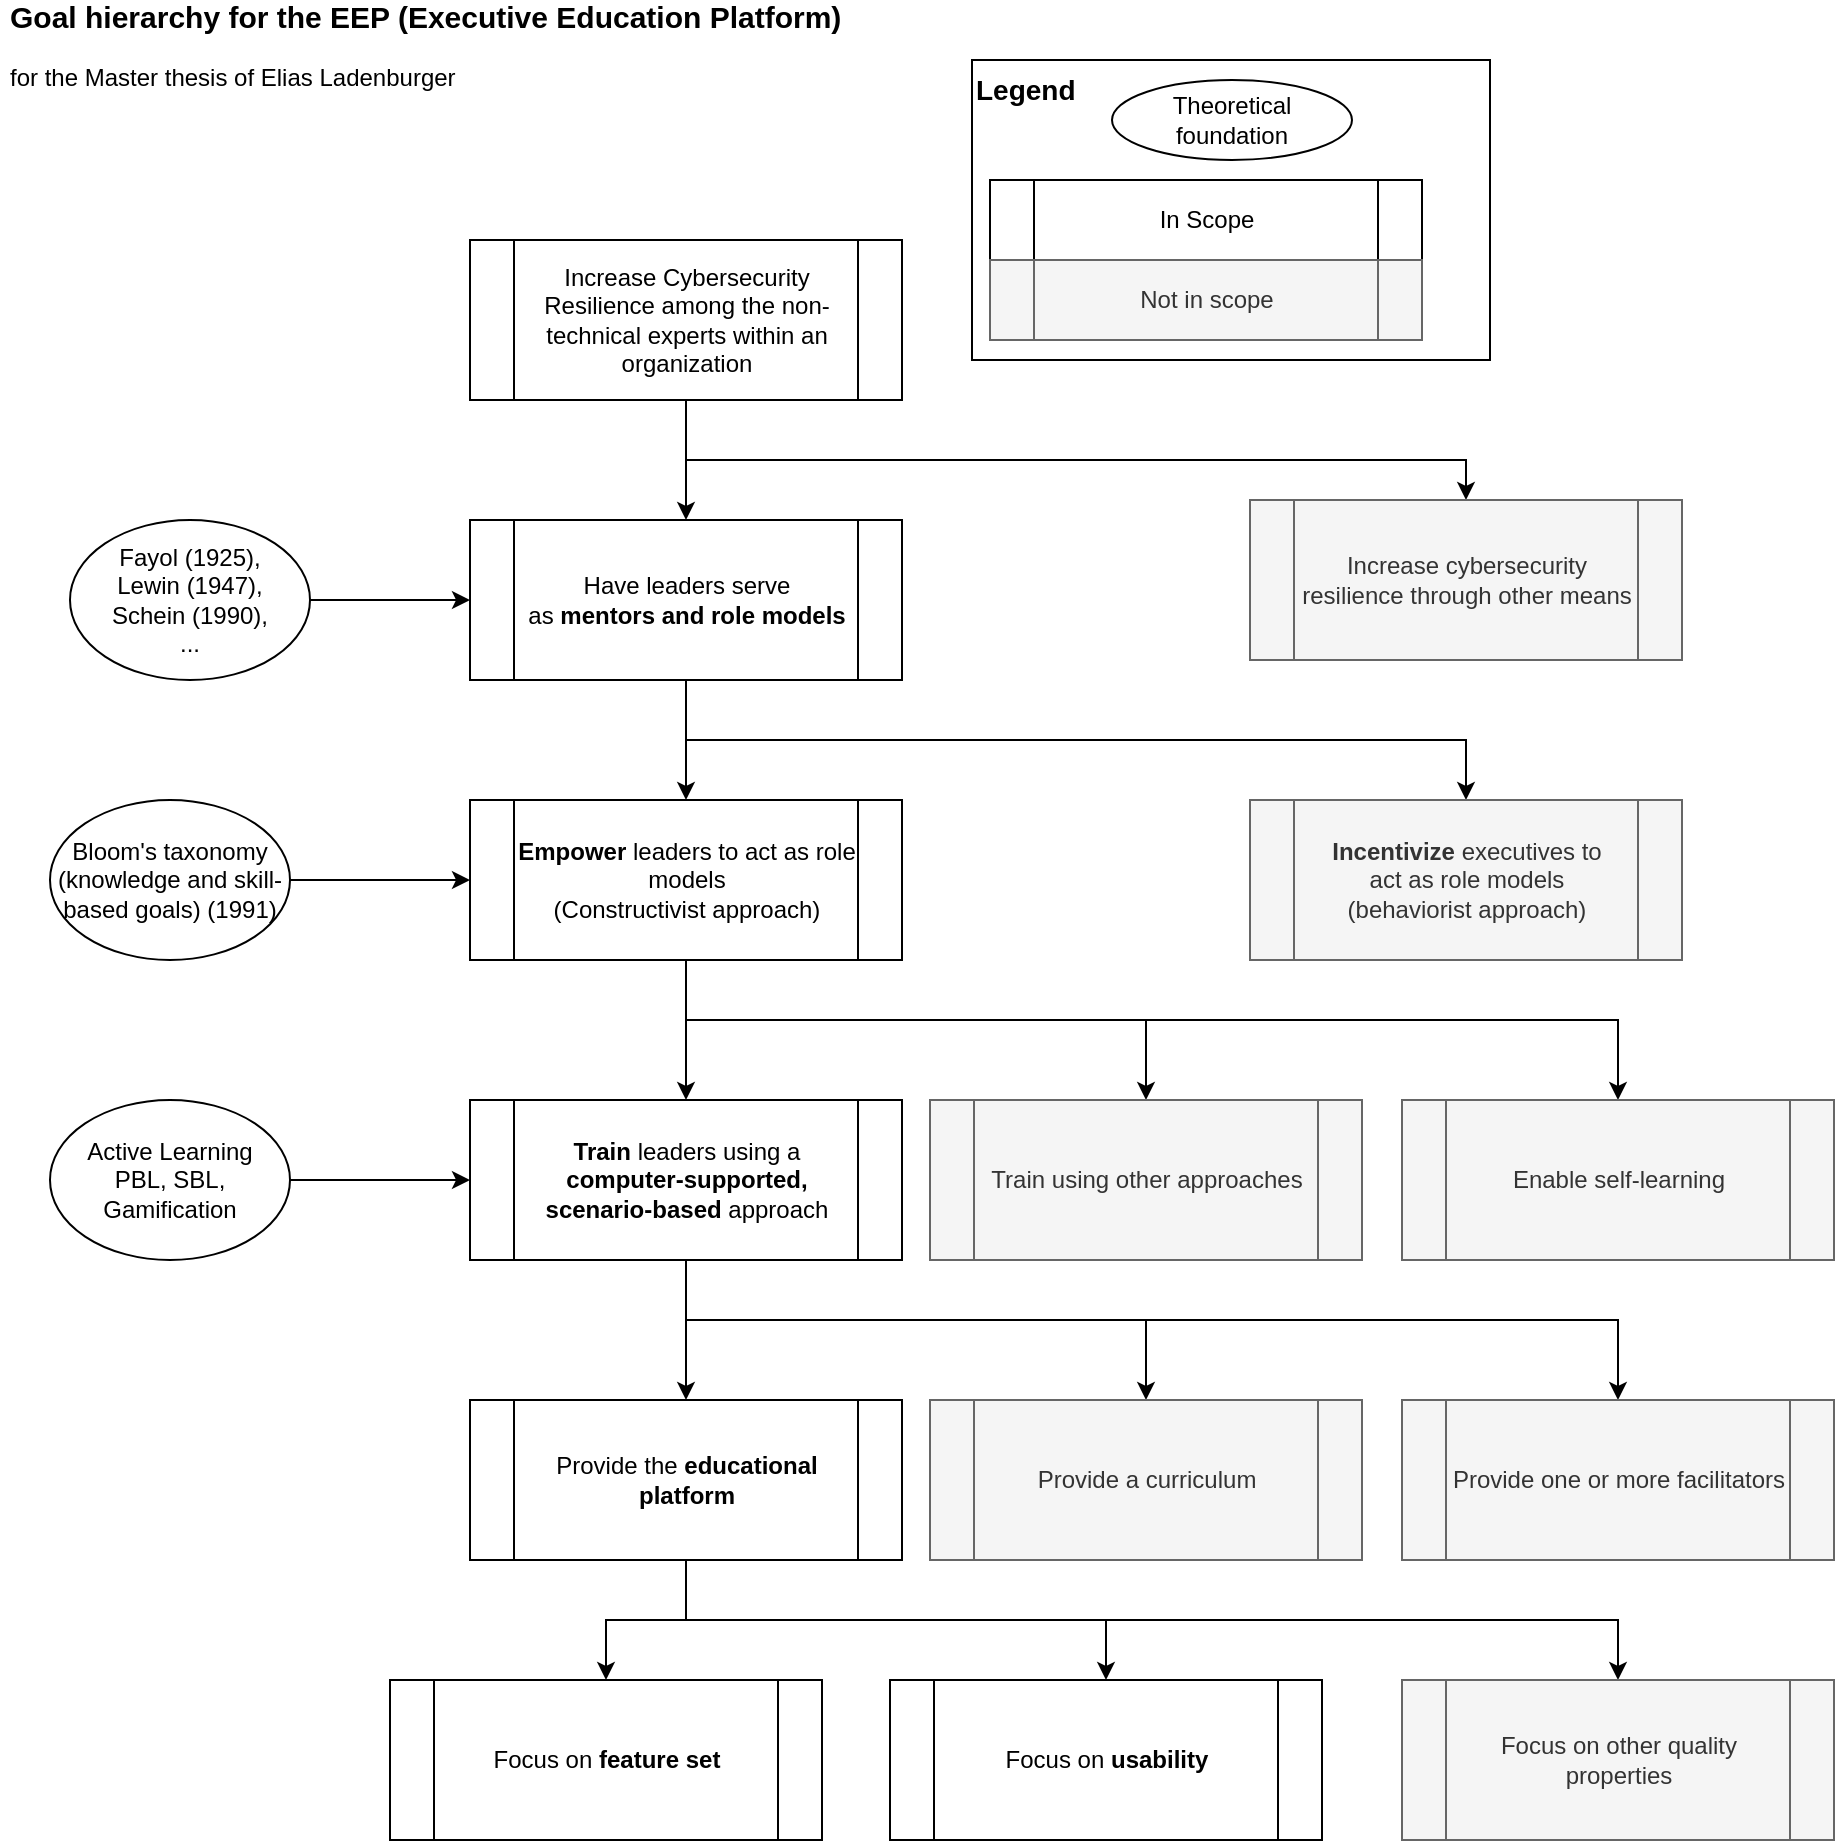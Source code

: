 <mxfile version="14.4.3" type="device"><diagram id="prtHgNgQTEPvFCAcTncT" name="Page-1"><mxGraphModel dx="1221" dy="691" grid="1" gridSize="10" guides="1" tooltips="1" connect="1" arrows="1" fold="1" page="1" pageScale="1" pageWidth="827" pageHeight="1169" math="0" shadow="0"><root><mxCell id="0"/><mxCell id="1" parent="0"/><mxCell id="VvCy3HrPZXNjmE30q2jB-53" value="&lt;div style=&quot;font-size: 14px&quot; align=&quot;left&quot;&gt;&lt;font style=&quot;font-size: 14px&quot;&gt;&lt;b&gt;Legend&lt;/b&gt;&lt;/font&gt;&lt;/div&gt;" style="rounded=0;whiteSpace=wrap;html=1;fillColor=none;align=left;verticalAlign=top;" vertex="1" parent="1"><mxGeometry x="521" y="40" width="259" height="150" as="geometry"/></mxCell><mxCell id="VvCy3HrPZXNjmE30q2jB-51" style="edgeStyle=orthogonalEdgeStyle;rounded=0;orthogonalLoop=1;jettySize=auto;html=1;entryX=0.5;entryY=0;entryDx=0;entryDy=0;" edge="1" parent="1" source="VvCy3HrPZXNjmE30q2jB-3" target="VvCy3HrPZXNjmE30q2jB-5"><mxGeometry relative="1" as="geometry"><Array as="points"><mxPoint x="378" y="240"/><mxPoint x="768" y="240"/></Array></mxGeometry></mxCell><mxCell id="VvCy3HrPZXNjmE30q2jB-52" style="edgeStyle=orthogonalEdgeStyle;rounded=0;orthogonalLoop=1;jettySize=auto;html=1;entryX=0.5;entryY=0;entryDx=0;entryDy=0;" edge="1" parent="1" source="VvCy3HrPZXNjmE30q2jB-3" target="VvCy3HrPZXNjmE30q2jB-4"><mxGeometry relative="1" as="geometry"/></mxCell><mxCell id="VvCy3HrPZXNjmE30q2jB-3" value="Increase Cybersecurity Resilience among the non-technical experts within an organization" style="shape=process;whiteSpace=wrap;html=1;backgroundOutline=1;" vertex="1" parent="1"><mxGeometry x="270" y="130" width="216" height="80" as="geometry"/></mxCell><mxCell id="VvCy3HrPZXNjmE30q2jB-12" style="edgeStyle=orthogonalEdgeStyle;rounded=0;orthogonalLoop=1;jettySize=auto;html=1;" edge="1" parent="1" source="VvCy3HrPZXNjmE30q2jB-4" target="VvCy3HrPZXNjmE30q2jB-10"><mxGeometry relative="1" as="geometry"/></mxCell><mxCell id="VvCy3HrPZXNjmE30q2jB-13" style="edgeStyle=orthogonalEdgeStyle;rounded=0;orthogonalLoop=1;jettySize=auto;html=1;" edge="1" parent="1" source="VvCy3HrPZXNjmE30q2jB-4" target="VvCy3HrPZXNjmE30q2jB-11"><mxGeometry relative="1" as="geometry"><Array as="points"><mxPoint x="378" y="380"/><mxPoint x="768" y="380"/></Array></mxGeometry></mxCell><mxCell id="VvCy3HrPZXNjmE30q2jB-4" value="Have leaders serve &lt;br&gt;as &lt;b&gt;mentors and role models&lt;/b&gt;" style="shape=process;whiteSpace=wrap;html=1;backgroundOutline=1;" vertex="1" parent="1"><mxGeometry x="270" y="270" width="216" height="80" as="geometry"/></mxCell><mxCell id="VvCy3HrPZXNjmE30q2jB-5" value="Increase cybersecurity resilience through other means" style="shape=process;whiteSpace=wrap;html=1;backgroundOutline=1;fillColor=#f5f5f5;strokeColor=#666666;fontColor=#333333;" vertex="1" parent="1"><mxGeometry x="660" y="260" width="216" height="80" as="geometry"/></mxCell><mxCell id="VvCy3HrPZXNjmE30q2jB-8" value="In Scope" style="shape=process;whiteSpace=wrap;html=1;backgroundOutline=1;" vertex="1" parent="1"><mxGeometry x="530" y="100" width="216" height="40" as="geometry"/></mxCell><mxCell id="VvCy3HrPZXNjmE30q2jB-9" value="Not in scope" style="shape=process;whiteSpace=wrap;html=1;backgroundOutline=1;fillColor=#f5f5f5;strokeColor=#666666;fontColor=#333333;" vertex="1" parent="1"><mxGeometry x="530" y="140" width="216" height="40" as="geometry"/></mxCell><mxCell id="VvCy3HrPZXNjmE30q2jB-39" style="edgeStyle=orthogonalEdgeStyle;rounded=0;orthogonalLoop=1;jettySize=auto;html=1;entryX=0.5;entryY=0;entryDx=0;entryDy=0;" edge="1" parent="1" source="VvCy3HrPZXNjmE30q2jB-10" target="VvCy3HrPZXNjmE30q2jB-38"><mxGeometry relative="1" as="geometry"><Array as="points"><mxPoint x="378" y="520"/><mxPoint x="844" y="520"/></Array></mxGeometry></mxCell><mxCell id="VvCy3HrPZXNjmE30q2jB-40" style="edgeStyle=orthogonalEdgeStyle;rounded=0;orthogonalLoop=1;jettySize=auto;html=1;entryX=0.5;entryY=0;entryDx=0;entryDy=0;" edge="1" parent="1" source="VvCy3HrPZXNjmE30q2jB-10" target="VvCy3HrPZXNjmE30q2jB-37"><mxGeometry relative="1" as="geometry"/></mxCell><mxCell id="VvCy3HrPZXNjmE30q2jB-43" style="edgeStyle=orthogonalEdgeStyle;rounded=0;orthogonalLoop=1;jettySize=auto;html=1;entryX=0.5;entryY=0;entryDx=0;entryDy=0;" edge="1" parent="1" source="VvCy3HrPZXNjmE30q2jB-10" target="VvCy3HrPZXNjmE30q2jB-42"><mxGeometry relative="1" as="geometry"><Array as="points"><mxPoint x="378" y="520"/><mxPoint x="608" y="520"/></Array></mxGeometry></mxCell><mxCell id="VvCy3HrPZXNjmE30q2jB-10" value="&lt;b&gt;Empower&lt;/b&gt; leaders to act as role models&lt;br&gt;(Constructivist approach)" style="shape=process;whiteSpace=wrap;html=1;backgroundOutline=1;" vertex="1" parent="1"><mxGeometry x="270" y="410" width="216" height="80" as="geometry"/></mxCell><mxCell id="VvCy3HrPZXNjmE30q2jB-11" value="&lt;b&gt;Incentivize &lt;/b&gt;executives to &lt;br&gt;act as role models &lt;br&gt;(behaviorist approach)" style="shape=process;whiteSpace=wrap;html=1;backgroundOutline=1;fillColor=#f5f5f5;strokeColor=#666666;fontColor=#333333;" vertex="1" parent="1"><mxGeometry x="660" y="410" width="216" height="80" as="geometry"/></mxCell><mxCell id="VvCy3HrPZXNjmE30q2jB-31" style="edgeStyle=orthogonalEdgeStyle;rounded=0;orthogonalLoop=1;jettySize=auto;html=1;" edge="1" parent="1" source="VvCy3HrPZXNjmE30q2jB-30" target="VvCy3HrPZXNjmE30q2jB-10"><mxGeometry relative="1" as="geometry"/></mxCell><mxCell id="VvCy3HrPZXNjmE30q2jB-30" value="Bloom's taxonomy (knowledge and skill-based goals) (1991)" style="ellipse;whiteSpace=wrap;html=1;" vertex="1" parent="1"><mxGeometry x="60" y="410" width="120" height="80" as="geometry"/></mxCell><mxCell id="VvCy3HrPZXNjmE30q2jB-32" value="Theoretical foundation" style="ellipse;whiteSpace=wrap;html=1;" vertex="1" parent="1"><mxGeometry x="591" y="50" width="120" height="40" as="geometry"/></mxCell><mxCell id="VvCy3HrPZXNjmE30q2jB-34" style="edgeStyle=orthogonalEdgeStyle;rounded=0;orthogonalLoop=1;jettySize=auto;html=1;" edge="1" parent="1" source="VvCy3HrPZXNjmE30q2jB-33" target="VvCy3HrPZXNjmE30q2jB-4"><mxGeometry relative="1" as="geometry"/></mxCell><mxCell id="VvCy3HrPZXNjmE30q2jB-33" value="&lt;div&gt;Fayol (1925),&lt;br&gt;&lt;/div&gt;&lt;div&gt;Lewin (1947),&lt;/div&gt;&lt;div&gt;Schein (1990),&lt;/div&gt;&lt;div&gt;...&lt;br&gt;&lt;/div&gt;" style="ellipse;whiteSpace=wrap;html=1;" vertex="1" parent="1"><mxGeometry x="70" y="270" width="120" height="80" as="geometry"/></mxCell><mxCell id="VvCy3HrPZXNjmE30q2jB-46" style="edgeStyle=orthogonalEdgeStyle;rounded=0;orthogonalLoop=1;jettySize=auto;html=1;" edge="1" parent="1" source="VvCy3HrPZXNjmE30q2jB-37" target="VvCy3HrPZXNjmE30q2jB-41"><mxGeometry relative="1" as="geometry"/></mxCell><mxCell id="VvCy3HrPZXNjmE30q2jB-49" style="edgeStyle=orthogonalEdgeStyle;rounded=0;orthogonalLoop=1;jettySize=auto;html=1;" edge="1" parent="1" source="VvCy3HrPZXNjmE30q2jB-37" target="VvCy3HrPZXNjmE30q2jB-47"><mxGeometry relative="1" as="geometry"><Array as="points"><mxPoint x="378" y="670"/><mxPoint x="608" y="670"/></Array></mxGeometry></mxCell><mxCell id="VvCy3HrPZXNjmE30q2jB-50" style="edgeStyle=orthogonalEdgeStyle;rounded=0;orthogonalLoop=1;jettySize=auto;html=1;entryX=0.5;entryY=0;entryDx=0;entryDy=0;" edge="1" parent="1" source="VvCy3HrPZXNjmE30q2jB-37" target="VvCy3HrPZXNjmE30q2jB-48"><mxGeometry relative="1" as="geometry"><Array as="points"><mxPoint x="378" y="670"/><mxPoint x="844" y="670"/></Array></mxGeometry></mxCell><mxCell id="VvCy3HrPZXNjmE30q2jB-37" value="&lt;b&gt;Train &lt;/b&gt;leaders using a &lt;b&gt;computer-supported, scenario-based &lt;/b&gt;approach" style="shape=process;whiteSpace=wrap;html=1;backgroundOutline=1;" vertex="1" parent="1"><mxGeometry x="270" y="560" width="216" height="80" as="geometry"/></mxCell><mxCell id="VvCy3HrPZXNjmE30q2jB-38" value="Enable self-learning" style="shape=process;whiteSpace=wrap;html=1;backgroundOutline=1;fillColor=#f5f5f5;strokeColor=#666666;fontColor=#333333;" vertex="1" parent="1"><mxGeometry x="736" y="560" width="216" height="80" as="geometry"/></mxCell><mxCell id="VvCy3HrPZXNjmE30q2jB-55" style="edgeStyle=orthogonalEdgeStyle;rounded=0;orthogonalLoop=1;jettySize=auto;html=1;" edge="1" parent="1" source="VvCy3HrPZXNjmE30q2jB-41" target="VvCy3HrPZXNjmE30q2jB-54"><mxGeometry relative="1" as="geometry"/></mxCell><mxCell id="VvCy3HrPZXNjmE30q2jB-57" style="edgeStyle=orthogonalEdgeStyle;rounded=0;orthogonalLoop=1;jettySize=auto;html=1;" edge="1" parent="1" source="VvCy3HrPZXNjmE30q2jB-41" target="VvCy3HrPZXNjmE30q2jB-56"><mxGeometry relative="1" as="geometry"><Array as="points"><mxPoint x="378" y="820"/><mxPoint x="844" y="820"/></Array></mxGeometry></mxCell><mxCell id="VvCy3HrPZXNjmE30q2jB-59" style="edgeStyle=orthogonalEdgeStyle;rounded=0;orthogonalLoop=1;jettySize=auto;html=1;" edge="1" parent="1" source="VvCy3HrPZXNjmE30q2jB-41" target="VvCy3HrPZXNjmE30q2jB-58"><mxGeometry relative="1" as="geometry"/></mxCell><mxCell id="VvCy3HrPZXNjmE30q2jB-41" value="Provide the &lt;b&gt;educational platform&lt;/b&gt;" style="shape=process;whiteSpace=wrap;html=1;backgroundOutline=1;" vertex="1" parent="1"><mxGeometry x="270" y="710" width="216" height="80" as="geometry"/></mxCell><mxCell id="VvCy3HrPZXNjmE30q2jB-42" value="Train using other approaches" style="shape=process;whiteSpace=wrap;html=1;backgroundOutline=1;fillColor=#f5f5f5;strokeColor=#666666;fontColor=#333333;" vertex="1" parent="1"><mxGeometry x="500" y="560" width="216" height="80" as="geometry"/></mxCell><mxCell id="VvCy3HrPZXNjmE30q2jB-45" style="edgeStyle=orthogonalEdgeStyle;rounded=0;orthogonalLoop=1;jettySize=auto;html=1;" edge="1" parent="1" source="VvCy3HrPZXNjmE30q2jB-44" target="VvCy3HrPZXNjmE30q2jB-37"><mxGeometry relative="1" as="geometry"/></mxCell><mxCell id="VvCy3HrPZXNjmE30q2jB-44" value="&lt;div&gt;Active Learning&lt;/div&gt;&lt;div&gt;PBL, SBL, Gamification &lt;br&gt;&lt;/div&gt;" style="ellipse;whiteSpace=wrap;html=1;" vertex="1" parent="1"><mxGeometry x="60" y="560" width="120" height="80" as="geometry"/></mxCell><mxCell id="VvCy3HrPZXNjmE30q2jB-47" value="Provide a curriculum" style="shape=process;whiteSpace=wrap;html=1;backgroundOutline=1;fillColor=#f5f5f5;strokeColor=#666666;fontColor=#333333;" vertex="1" parent="1"><mxGeometry x="500" y="710" width="216" height="80" as="geometry"/></mxCell><mxCell id="VvCy3HrPZXNjmE30q2jB-48" value="Provide one or more facilitators" style="shape=process;whiteSpace=wrap;html=1;backgroundOutline=1;fillColor=#f5f5f5;strokeColor=#666666;fontColor=#333333;" vertex="1" parent="1"><mxGeometry x="736" y="710" width="216" height="80" as="geometry"/></mxCell><mxCell id="VvCy3HrPZXNjmE30q2jB-54" value="Focus on &lt;b&gt;usability&lt;/b&gt;" style="shape=process;whiteSpace=wrap;html=1;backgroundOutline=1;" vertex="1" parent="1"><mxGeometry x="480" y="850" width="216" height="80" as="geometry"/></mxCell><mxCell id="VvCy3HrPZXNjmE30q2jB-56" value="Focus on other quality properties" style="shape=process;whiteSpace=wrap;html=1;backgroundOutline=1;fillColor=#f5f5f5;strokeColor=#666666;fontColor=#333333;" vertex="1" parent="1"><mxGeometry x="736" y="850" width="216" height="80" as="geometry"/></mxCell><mxCell id="VvCy3HrPZXNjmE30q2jB-58" value="Focus on &lt;b&gt;feature set&lt;/b&gt;" style="shape=process;whiteSpace=wrap;html=1;backgroundOutline=1;" vertex="1" parent="1"><mxGeometry x="230" y="850" width="216" height="80" as="geometry"/></mxCell><mxCell id="VvCy3HrPZXNjmE30q2jB-60" value="&lt;b&gt;&lt;font style=&quot;font-size: 15px&quot;&gt;Goal hierarchy for the EEP (Executive Education Platform)&lt;/font&gt;&lt;/b&gt;&lt;div&gt;&lt;br&gt;&lt;/div&gt;&lt;div&gt;for the Master thesis of Elias Ladenburger&lt;br&gt;&lt;/div&gt;" style="text;html=1;strokeColor=none;fillColor=none;spacing=5;spacingTop=-20;whiteSpace=wrap;overflow=hidden;rounded=0;" vertex="1" parent="1"><mxGeometry x="35" y="20" width="435" height="60" as="geometry"/></mxCell></root></mxGraphModel></diagram></mxfile>